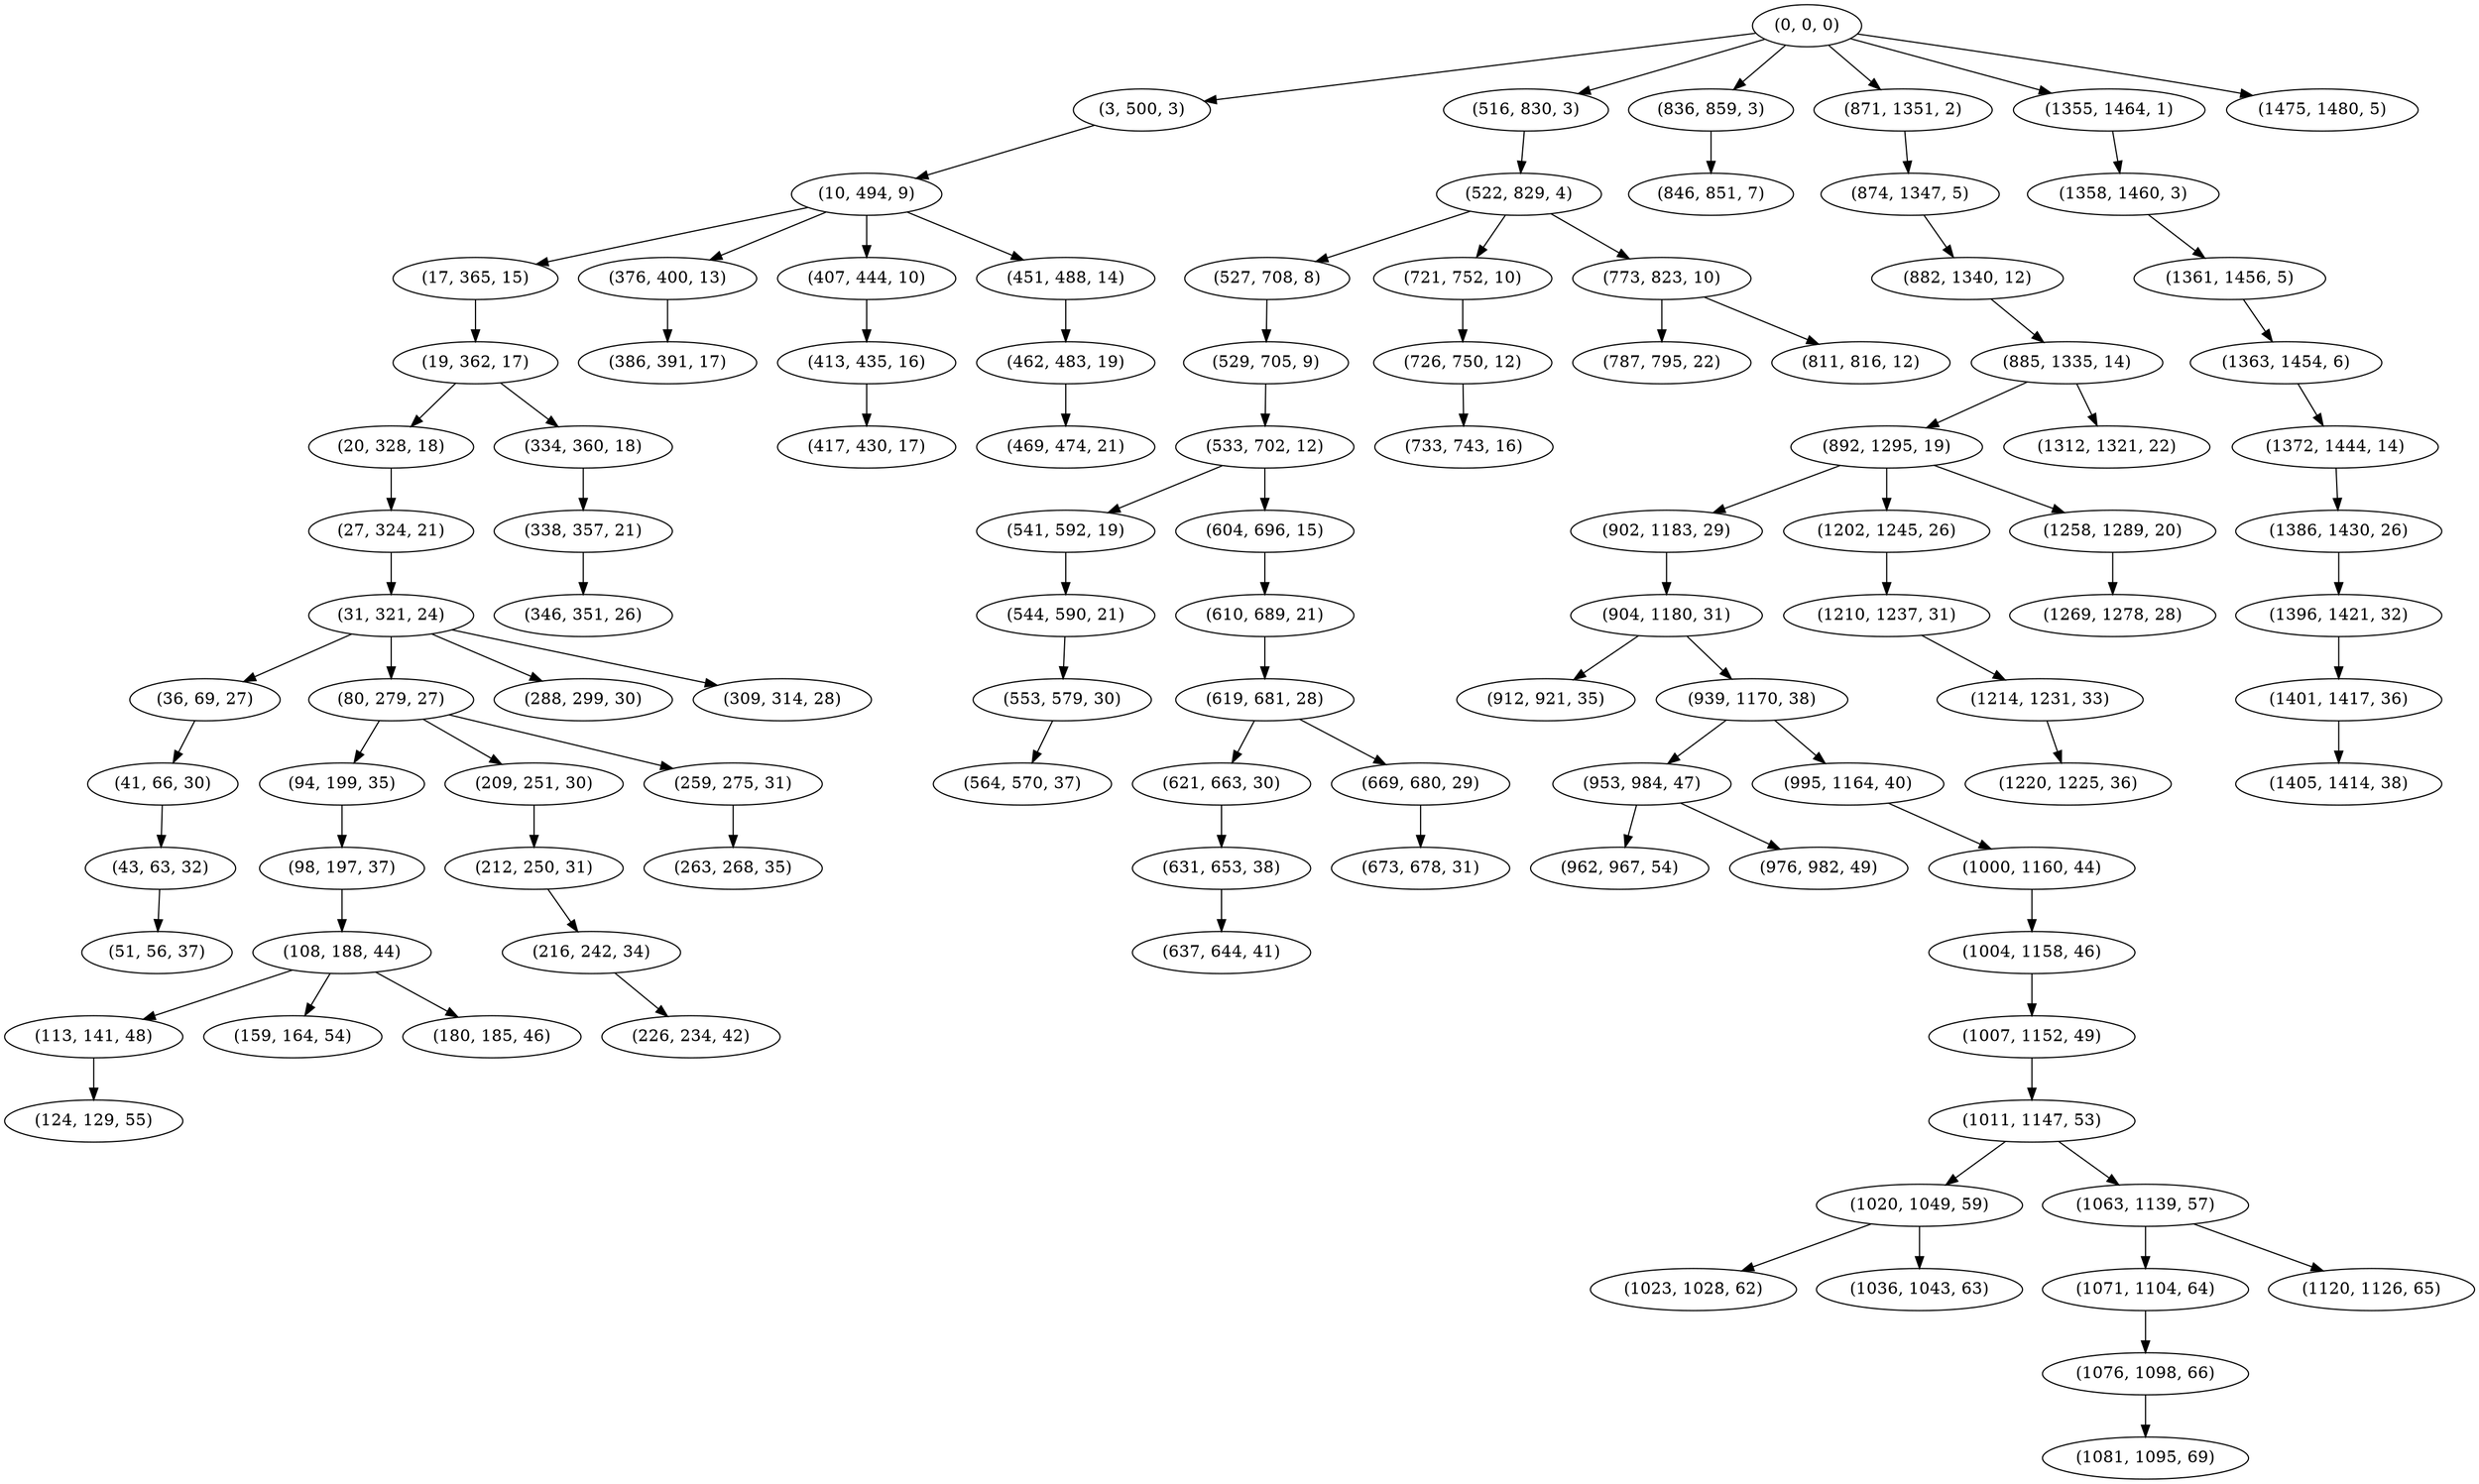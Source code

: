 digraph tree {
    "(0, 0, 0)";
    "(3, 500, 3)";
    "(10, 494, 9)";
    "(17, 365, 15)";
    "(19, 362, 17)";
    "(20, 328, 18)";
    "(27, 324, 21)";
    "(31, 321, 24)";
    "(36, 69, 27)";
    "(41, 66, 30)";
    "(43, 63, 32)";
    "(51, 56, 37)";
    "(80, 279, 27)";
    "(94, 199, 35)";
    "(98, 197, 37)";
    "(108, 188, 44)";
    "(113, 141, 48)";
    "(124, 129, 55)";
    "(159, 164, 54)";
    "(180, 185, 46)";
    "(209, 251, 30)";
    "(212, 250, 31)";
    "(216, 242, 34)";
    "(226, 234, 42)";
    "(259, 275, 31)";
    "(263, 268, 35)";
    "(288, 299, 30)";
    "(309, 314, 28)";
    "(334, 360, 18)";
    "(338, 357, 21)";
    "(346, 351, 26)";
    "(376, 400, 13)";
    "(386, 391, 17)";
    "(407, 444, 10)";
    "(413, 435, 16)";
    "(417, 430, 17)";
    "(451, 488, 14)";
    "(462, 483, 19)";
    "(469, 474, 21)";
    "(516, 830, 3)";
    "(522, 829, 4)";
    "(527, 708, 8)";
    "(529, 705, 9)";
    "(533, 702, 12)";
    "(541, 592, 19)";
    "(544, 590, 21)";
    "(553, 579, 30)";
    "(564, 570, 37)";
    "(604, 696, 15)";
    "(610, 689, 21)";
    "(619, 681, 28)";
    "(621, 663, 30)";
    "(631, 653, 38)";
    "(637, 644, 41)";
    "(669, 680, 29)";
    "(673, 678, 31)";
    "(721, 752, 10)";
    "(726, 750, 12)";
    "(733, 743, 16)";
    "(773, 823, 10)";
    "(787, 795, 22)";
    "(811, 816, 12)";
    "(836, 859, 3)";
    "(846, 851, 7)";
    "(871, 1351, 2)";
    "(874, 1347, 5)";
    "(882, 1340, 12)";
    "(885, 1335, 14)";
    "(892, 1295, 19)";
    "(902, 1183, 29)";
    "(904, 1180, 31)";
    "(912, 921, 35)";
    "(939, 1170, 38)";
    "(953, 984, 47)";
    "(962, 967, 54)";
    "(976, 982, 49)";
    "(995, 1164, 40)";
    "(1000, 1160, 44)";
    "(1004, 1158, 46)";
    "(1007, 1152, 49)";
    "(1011, 1147, 53)";
    "(1020, 1049, 59)";
    "(1023, 1028, 62)";
    "(1036, 1043, 63)";
    "(1063, 1139, 57)";
    "(1071, 1104, 64)";
    "(1076, 1098, 66)";
    "(1081, 1095, 69)";
    "(1120, 1126, 65)";
    "(1202, 1245, 26)";
    "(1210, 1237, 31)";
    "(1214, 1231, 33)";
    "(1220, 1225, 36)";
    "(1258, 1289, 20)";
    "(1269, 1278, 28)";
    "(1312, 1321, 22)";
    "(1355, 1464, 1)";
    "(1358, 1460, 3)";
    "(1361, 1456, 5)";
    "(1363, 1454, 6)";
    "(1372, 1444, 14)";
    "(1386, 1430, 26)";
    "(1396, 1421, 32)";
    "(1401, 1417, 36)";
    "(1405, 1414, 38)";
    "(1475, 1480, 5)";
    "(0, 0, 0)" -> "(3, 500, 3)";
    "(0, 0, 0)" -> "(516, 830, 3)";
    "(0, 0, 0)" -> "(836, 859, 3)";
    "(0, 0, 0)" -> "(871, 1351, 2)";
    "(0, 0, 0)" -> "(1355, 1464, 1)";
    "(0, 0, 0)" -> "(1475, 1480, 5)";
    "(3, 500, 3)" -> "(10, 494, 9)";
    "(10, 494, 9)" -> "(17, 365, 15)";
    "(10, 494, 9)" -> "(376, 400, 13)";
    "(10, 494, 9)" -> "(407, 444, 10)";
    "(10, 494, 9)" -> "(451, 488, 14)";
    "(17, 365, 15)" -> "(19, 362, 17)";
    "(19, 362, 17)" -> "(20, 328, 18)";
    "(19, 362, 17)" -> "(334, 360, 18)";
    "(20, 328, 18)" -> "(27, 324, 21)";
    "(27, 324, 21)" -> "(31, 321, 24)";
    "(31, 321, 24)" -> "(36, 69, 27)";
    "(31, 321, 24)" -> "(80, 279, 27)";
    "(31, 321, 24)" -> "(288, 299, 30)";
    "(31, 321, 24)" -> "(309, 314, 28)";
    "(36, 69, 27)" -> "(41, 66, 30)";
    "(41, 66, 30)" -> "(43, 63, 32)";
    "(43, 63, 32)" -> "(51, 56, 37)";
    "(80, 279, 27)" -> "(94, 199, 35)";
    "(80, 279, 27)" -> "(209, 251, 30)";
    "(80, 279, 27)" -> "(259, 275, 31)";
    "(94, 199, 35)" -> "(98, 197, 37)";
    "(98, 197, 37)" -> "(108, 188, 44)";
    "(108, 188, 44)" -> "(113, 141, 48)";
    "(108, 188, 44)" -> "(159, 164, 54)";
    "(108, 188, 44)" -> "(180, 185, 46)";
    "(113, 141, 48)" -> "(124, 129, 55)";
    "(209, 251, 30)" -> "(212, 250, 31)";
    "(212, 250, 31)" -> "(216, 242, 34)";
    "(216, 242, 34)" -> "(226, 234, 42)";
    "(259, 275, 31)" -> "(263, 268, 35)";
    "(334, 360, 18)" -> "(338, 357, 21)";
    "(338, 357, 21)" -> "(346, 351, 26)";
    "(376, 400, 13)" -> "(386, 391, 17)";
    "(407, 444, 10)" -> "(413, 435, 16)";
    "(413, 435, 16)" -> "(417, 430, 17)";
    "(451, 488, 14)" -> "(462, 483, 19)";
    "(462, 483, 19)" -> "(469, 474, 21)";
    "(516, 830, 3)" -> "(522, 829, 4)";
    "(522, 829, 4)" -> "(527, 708, 8)";
    "(522, 829, 4)" -> "(721, 752, 10)";
    "(522, 829, 4)" -> "(773, 823, 10)";
    "(527, 708, 8)" -> "(529, 705, 9)";
    "(529, 705, 9)" -> "(533, 702, 12)";
    "(533, 702, 12)" -> "(541, 592, 19)";
    "(533, 702, 12)" -> "(604, 696, 15)";
    "(541, 592, 19)" -> "(544, 590, 21)";
    "(544, 590, 21)" -> "(553, 579, 30)";
    "(553, 579, 30)" -> "(564, 570, 37)";
    "(604, 696, 15)" -> "(610, 689, 21)";
    "(610, 689, 21)" -> "(619, 681, 28)";
    "(619, 681, 28)" -> "(621, 663, 30)";
    "(619, 681, 28)" -> "(669, 680, 29)";
    "(621, 663, 30)" -> "(631, 653, 38)";
    "(631, 653, 38)" -> "(637, 644, 41)";
    "(669, 680, 29)" -> "(673, 678, 31)";
    "(721, 752, 10)" -> "(726, 750, 12)";
    "(726, 750, 12)" -> "(733, 743, 16)";
    "(773, 823, 10)" -> "(787, 795, 22)";
    "(773, 823, 10)" -> "(811, 816, 12)";
    "(836, 859, 3)" -> "(846, 851, 7)";
    "(871, 1351, 2)" -> "(874, 1347, 5)";
    "(874, 1347, 5)" -> "(882, 1340, 12)";
    "(882, 1340, 12)" -> "(885, 1335, 14)";
    "(885, 1335, 14)" -> "(892, 1295, 19)";
    "(885, 1335, 14)" -> "(1312, 1321, 22)";
    "(892, 1295, 19)" -> "(902, 1183, 29)";
    "(892, 1295, 19)" -> "(1202, 1245, 26)";
    "(892, 1295, 19)" -> "(1258, 1289, 20)";
    "(902, 1183, 29)" -> "(904, 1180, 31)";
    "(904, 1180, 31)" -> "(912, 921, 35)";
    "(904, 1180, 31)" -> "(939, 1170, 38)";
    "(939, 1170, 38)" -> "(953, 984, 47)";
    "(939, 1170, 38)" -> "(995, 1164, 40)";
    "(953, 984, 47)" -> "(962, 967, 54)";
    "(953, 984, 47)" -> "(976, 982, 49)";
    "(995, 1164, 40)" -> "(1000, 1160, 44)";
    "(1000, 1160, 44)" -> "(1004, 1158, 46)";
    "(1004, 1158, 46)" -> "(1007, 1152, 49)";
    "(1007, 1152, 49)" -> "(1011, 1147, 53)";
    "(1011, 1147, 53)" -> "(1020, 1049, 59)";
    "(1011, 1147, 53)" -> "(1063, 1139, 57)";
    "(1020, 1049, 59)" -> "(1023, 1028, 62)";
    "(1020, 1049, 59)" -> "(1036, 1043, 63)";
    "(1063, 1139, 57)" -> "(1071, 1104, 64)";
    "(1063, 1139, 57)" -> "(1120, 1126, 65)";
    "(1071, 1104, 64)" -> "(1076, 1098, 66)";
    "(1076, 1098, 66)" -> "(1081, 1095, 69)";
    "(1202, 1245, 26)" -> "(1210, 1237, 31)";
    "(1210, 1237, 31)" -> "(1214, 1231, 33)";
    "(1214, 1231, 33)" -> "(1220, 1225, 36)";
    "(1258, 1289, 20)" -> "(1269, 1278, 28)";
    "(1355, 1464, 1)" -> "(1358, 1460, 3)";
    "(1358, 1460, 3)" -> "(1361, 1456, 5)";
    "(1361, 1456, 5)" -> "(1363, 1454, 6)";
    "(1363, 1454, 6)" -> "(1372, 1444, 14)";
    "(1372, 1444, 14)" -> "(1386, 1430, 26)";
    "(1386, 1430, 26)" -> "(1396, 1421, 32)";
    "(1396, 1421, 32)" -> "(1401, 1417, 36)";
    "(1401, 1417, 36)" -> "(1405, 1414, 38)";
}
